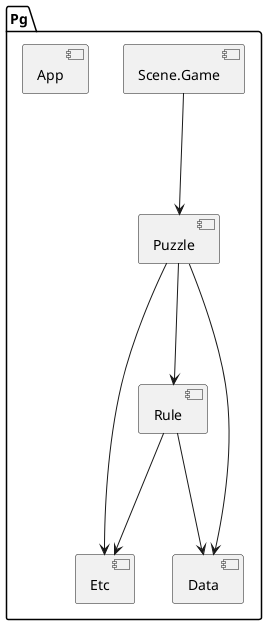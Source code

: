 @startuml
'https://plantuml.com/component-diagram

package "Pg" {
    [Scene.Game]
    [App]
    [Etc]
    [Puzzle]
    [Rule]
    [Data]
    Rule ---> Data
    Rule ---> Etc
    Puzzle ---> Etc
    Puzzle ---> Data
    Puzzle ---> Rule
    Scene.Game ---> Puzzle
}


'package "Some Group" {
'  HTTP - [First Component]
'  [Another Component]
'}
'
'node "Other Groups" {
'  FTP - [Second Component]
'  [First Component] --> FTP
'}
'
'cloud {
'  [Example 1]
'}
'
'
'database "MySql" {
'  folder "This is my folder" {
'    [Folder 3]
'  }
'  frame "Foo" {
'    [Frame 4]
'  }
'}
'
'
'[Another Component] --> [Example 1]
'[Example 1] --> [Folder 3]
'[Folder 3] --> [Frame 4]

@enduml
